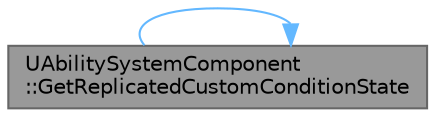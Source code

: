 digraph "UAbilitySystemComponent::GetReplicatedCustomConditionState"
{
 // INTERACTIVE_SVG=YES
 // LATEX_PDF_SIZE
  bgcolor="transparent";
  edge [fontname=Helvetica,fontsize=10,labelfontname=Helvetica,labelfontsize=10];
  node [fontname=Helvetica,fontsize=10,shape=box,height=0.2,width=0.4];
  rankdir="LR";
  Node1 [id="Node000001",label="UAbilitySystemComponent\l::GetReplicatedCustomConditionState",height=0.2,width=0.4,color="gray40", fillcolor="grey60", style="filled", fontcolor="black",tooltip="Called when this object begins replicating to initialize the state of custom property conditions."];
  Node1 -> Node1 [id="edge1_Node000001_Node000001",color="steelblue1",style="solid",tooltip=" "];
}

